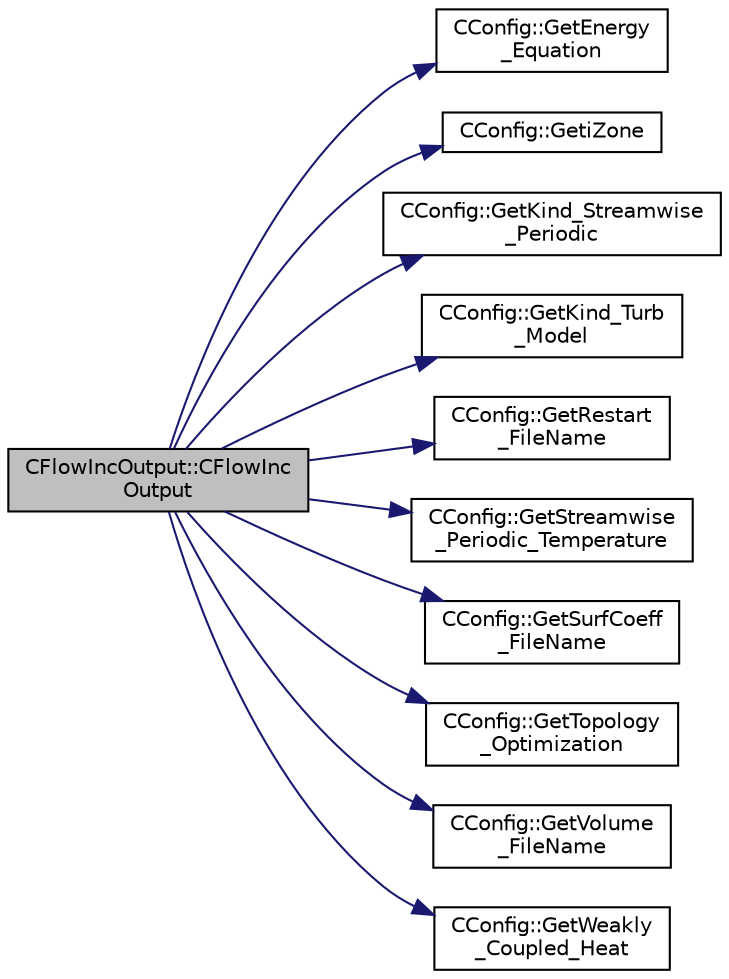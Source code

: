 digraph "CFlowIncOutput::CFlowIncOutput"
{
 // LATEX_PDF_SIZE
  edge [fontname="Helvetica",fontsize="10",labelfontname="Helvetica",labelfontsize="10"];
  node [fontname="Helvetica",fontsize="10",shape=record];
  rankdir="LR";
  Node1 [label="CFlowIncOutput::CFlowInc\lOutput",height=0.2,width=0.4,color="black", fillcolor="grey75", style="filled", fontcolor="black",tooltip="Constructor of the class."];
  Node1 -> Node2 [color="midnightblue",fontsize="10",style="solid",fontname="Helvetica"];
  Node2 [label="CConfig::GetEnergy\l_Equation",height=0.2,width=0.4,color="black", fillcolor="white", style="filled",URL="$classCConfig.html#a085accf5825cdba0219fc734f4fadb8c",tooltip="Flag for whether to solve the energy equation for incompressible flows."];
  Node1 -> Node3 [color="midnightblue",fontsize="10",style="solid",fontname="Helvetica"];
  Node3 [label="CConfig::GetiZone",height=0.2,width=0.4,color="black", fillcolor="white", style="filled",URL="$classCConfig.html#a1d6335b8fdef6fbcd9a08f7503d73ec1",tooltip="Provides the number of varaibles."];
  Node1 -> Node4 [color="midnightblue",fontsize="10",style="solid",fontname="Helvetica"];
  Node4 [label="CConfig::GetKind_Streamwise\l_Periodic",height=0.2,width=0.4,color="black", fillcolor="white", style="filled",URL="$classCConfig.html#aae21b37c088347be2a7e02fc0ad4e4c4",tooltip="Get information about the streamwise periodicity (None, Pressure_Drop, Massflow)."];
  Node1 -> Node5 [color="midnightblue",fontsize="10",style="solid",fontname="Helvetica"];
  Node5 [label="CConfig::GetKind_Turb\l_Model",height=0.2,width=0.4,color="black", fillcolor="white", style="filled",URL="$classCConfig.html#a42cf888b42ce34079b2e3987bbf147dd",tooltip="Get the kind of the turbulence model."];
  Node1 -> Node6 [color="midnightblue",fontsize="10",style="solid",fontname="Helvetica"];
  Node6 [label="CConfig::GetRestart\l_FileName",height=0.2,width=0.4,color="black", fillcolor="white", style="filled",URL="$classCConfig.html#af3031af8509878702b4045584ab16ed3",tooltip="Get the name of the restart file for the flow variables."];
  Node1 -> Node7 [color="midnightblue",fontsize="10",style="solid",fontname="Helvetica"];
  Node7 [label="CConfig::GetStreamwise\l_Periodic_Temperature",height=0.2,width=0.4,color="black", fillcolor="white", style="filled",URL="$classCConfig.html#aee399839d7c6bfcf5264df681d0b6e52",tooltip="Get information about the streamwise periodicity Energy equation handling."];
  Node1 -> Node8 [color="midnightblue",fontsize="10",style="solid",fontname="Helvetica"];
  Node8 [label="CConfig::GetSurfCoeff\l_FileName",height=0.2,width=0.4,color="black", fillcolor="white", style="filled",URL="$classCConfig.html#a16f99e8cc6c1bf42cc4a7b15e5d1dee1",tooltip="Get the name of the file with the surface information for the flow problem."];
  Node1 -> Node9 [color="midnightblue",fontsize="10",style="solid",fontname="Helvetica"];
  Node9 [label="CConfig::GetTopology\l_Optimization",height=0.2,width=0.4,color="black", fillcolor="white", style="filled",URL="$classCConfig.html#aaf3e38ba9bf594bc2d636158d1dbf305",tooltip="Get topology optimization."];
  Node1 -> Node10 [color="midnightblue",fontsize="10",style="solid",fontname="Helvetica"];
  Node10 [label="CConfig::GetVolume\l_FileName",height=0.2,width=0.4,color="black", fillcolor="white", style="filled",URL="$classCConfig.html#a032b7d16a6ce08d53d69d3f258a89588",tooltip="Get the name of the file with the flow variables."];
  Node1 -> Node11 [color="midnightblue",fontsize="10",style="solid",fontname="Helvetica"];
  Node11 [label="CConfig::GetWeakly\l_Coupled_Heat",height=0.2,width=0.4,color="black", fillcolor="white", style="filled",URL="$classCConfig.html#a6c5a2aaac3040fabbfe15752ea19780e",tooltip="Get the heat equation."];
}

